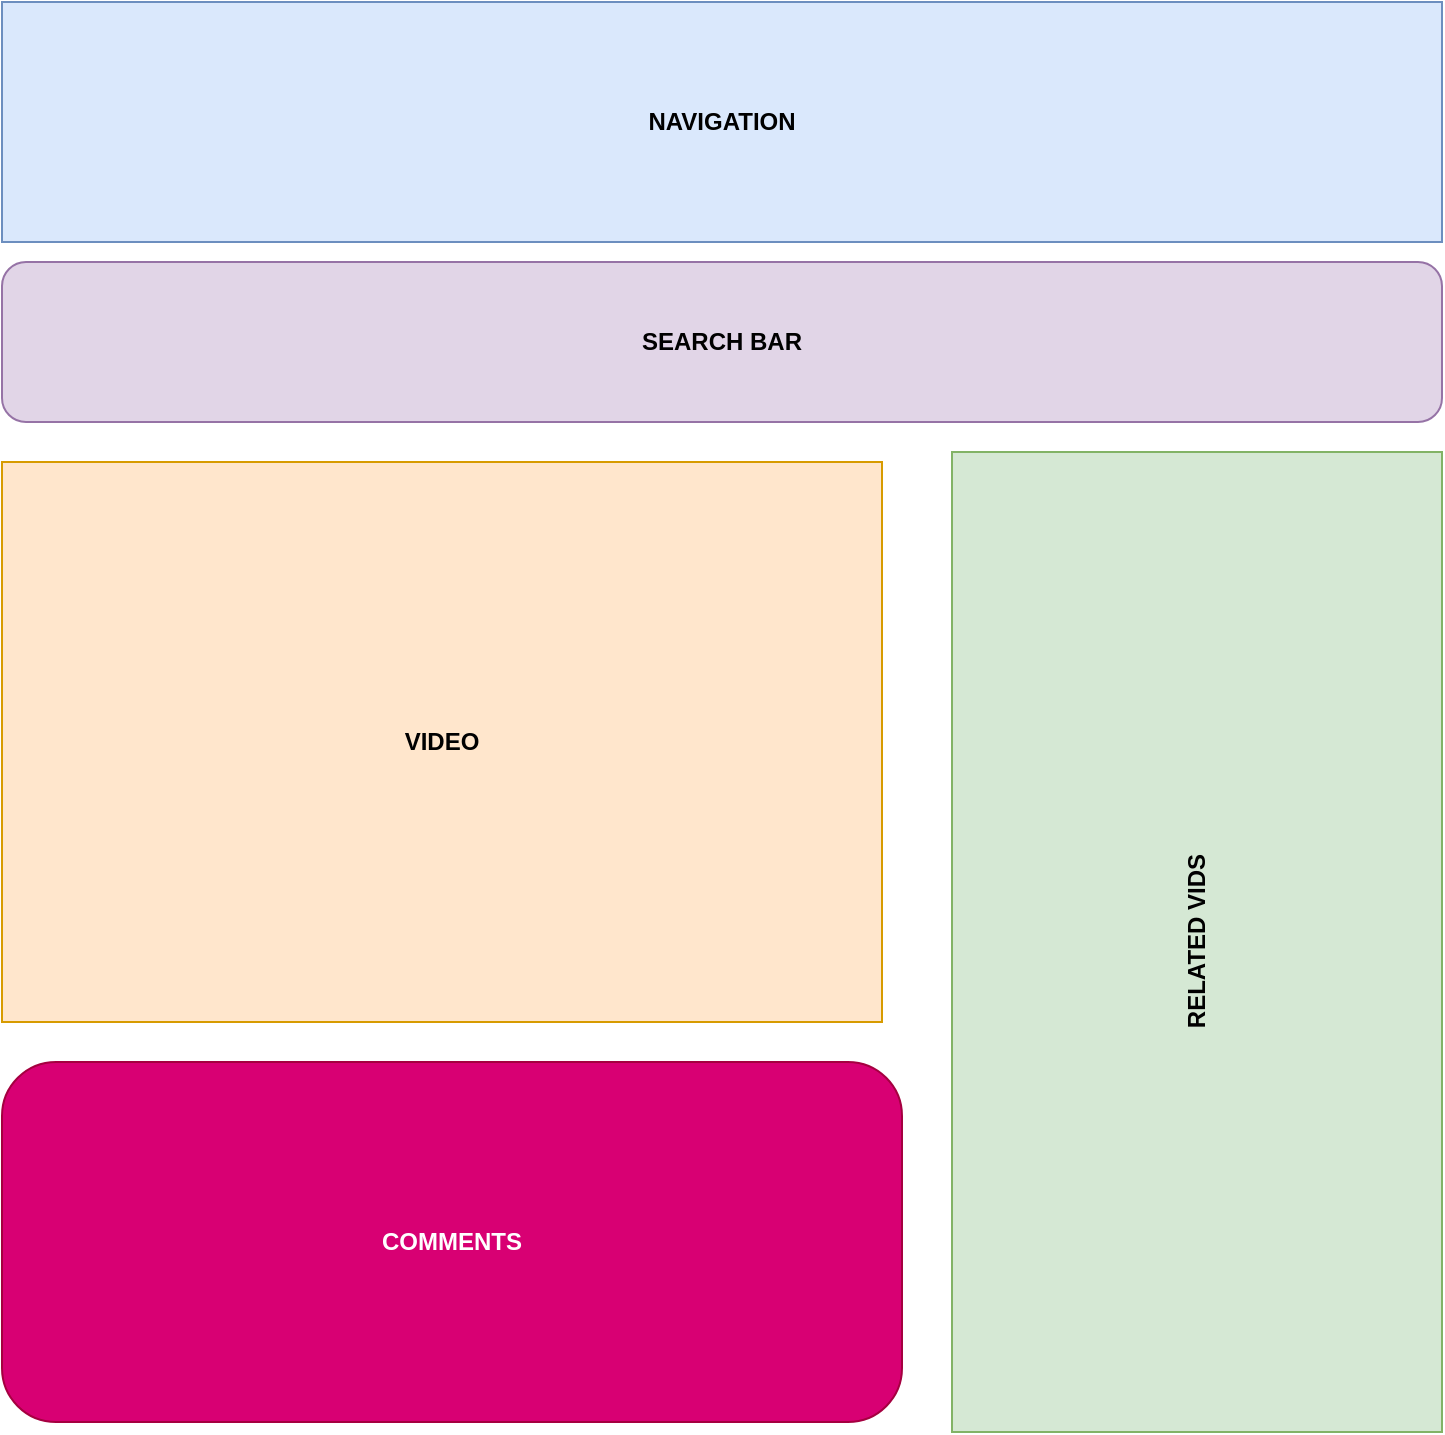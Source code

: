 <mxfile version="14.9.8" type="device"><diagram id="4fkkjiu1UOJ-INFhs2fg" name="Page-1"><mxGraphModel dx="1678" dy="759" grid="1" gridSize="10" guides="1" tooltips="1" connect="1" arrows="1" fold="1" page="1" pageScale="1" pageWidth="850" pageHeight="1100" math="0" shadow="0"><root><mxCell id="0"/><mxCell id="1" parent="0"/><mxCell id="EvpEFISW4K74WlLNZ_sR-3" value="NAVIGATION" style="rounded=0;whiteSpace=wrap;html=1;fillColor=#dae8fc;strokeColor=#6c8ebf;fontStyle=1" vertex="1" parent="1"><mxGeometry x="40" y="50" width="720" height="120" as="geometry"/></mxCell><mxCell id="EvpEFISW4K74WlLNZ_sR-4" value="SEARCH BAR" style="rounded=1;whiteSpace=wrap;html=1;fillColor=#e1d5e7;strokeColor=#9673a6;fontStyle=1" vertex="1" parent="1"><mxGeometry x="40" y="180" width="720" height="80" as="geometry"/></mxCell><mxCell id="EvpEFISW4K74WlLNZ_sR-6" value="&lt;b&gt;VIDEO&lt;/b&gt;" style="rounded=0;whiteSpace=wrap;html=1;fillColor=#ffe6cc;strokeColor=#d79b00;" vertex="1" parent="1"><mxGeometry x="40" y="280" width="440" height="280" as="geometry"/></mxCell><mxCell id="EvpEFISW4K74WlLNZ_sR-7" value="&lt;b&gt;RELATED VIDS&lt;/b&gt;" style="rounded=0;whiteSpace=wrap;html=1;rotation=-90;fillColor=#d5e8d4;strokeColor=#82b366;" vertex="1" parent="1"><mxGeometry x="392.5" y="397.5" width="490" height="245" as="geometry"/></mxCell><mxCell id="EvpEFISW4K74WlLNZ_sR-8" value="&lt;b&gt;COMMENTS&lt;/b&gt;" style="rounded=1;whiteSpace=wrap;html=1;fillColor=#d80073;strokeColor=#A50040;fontColor=#ffffff;" vertex="1" parent="1"><mxGeometry x="40" y="580" width="450" height="180" as="geometry"/></mxCell></root></mxGraphModel></diagram></mxfile>